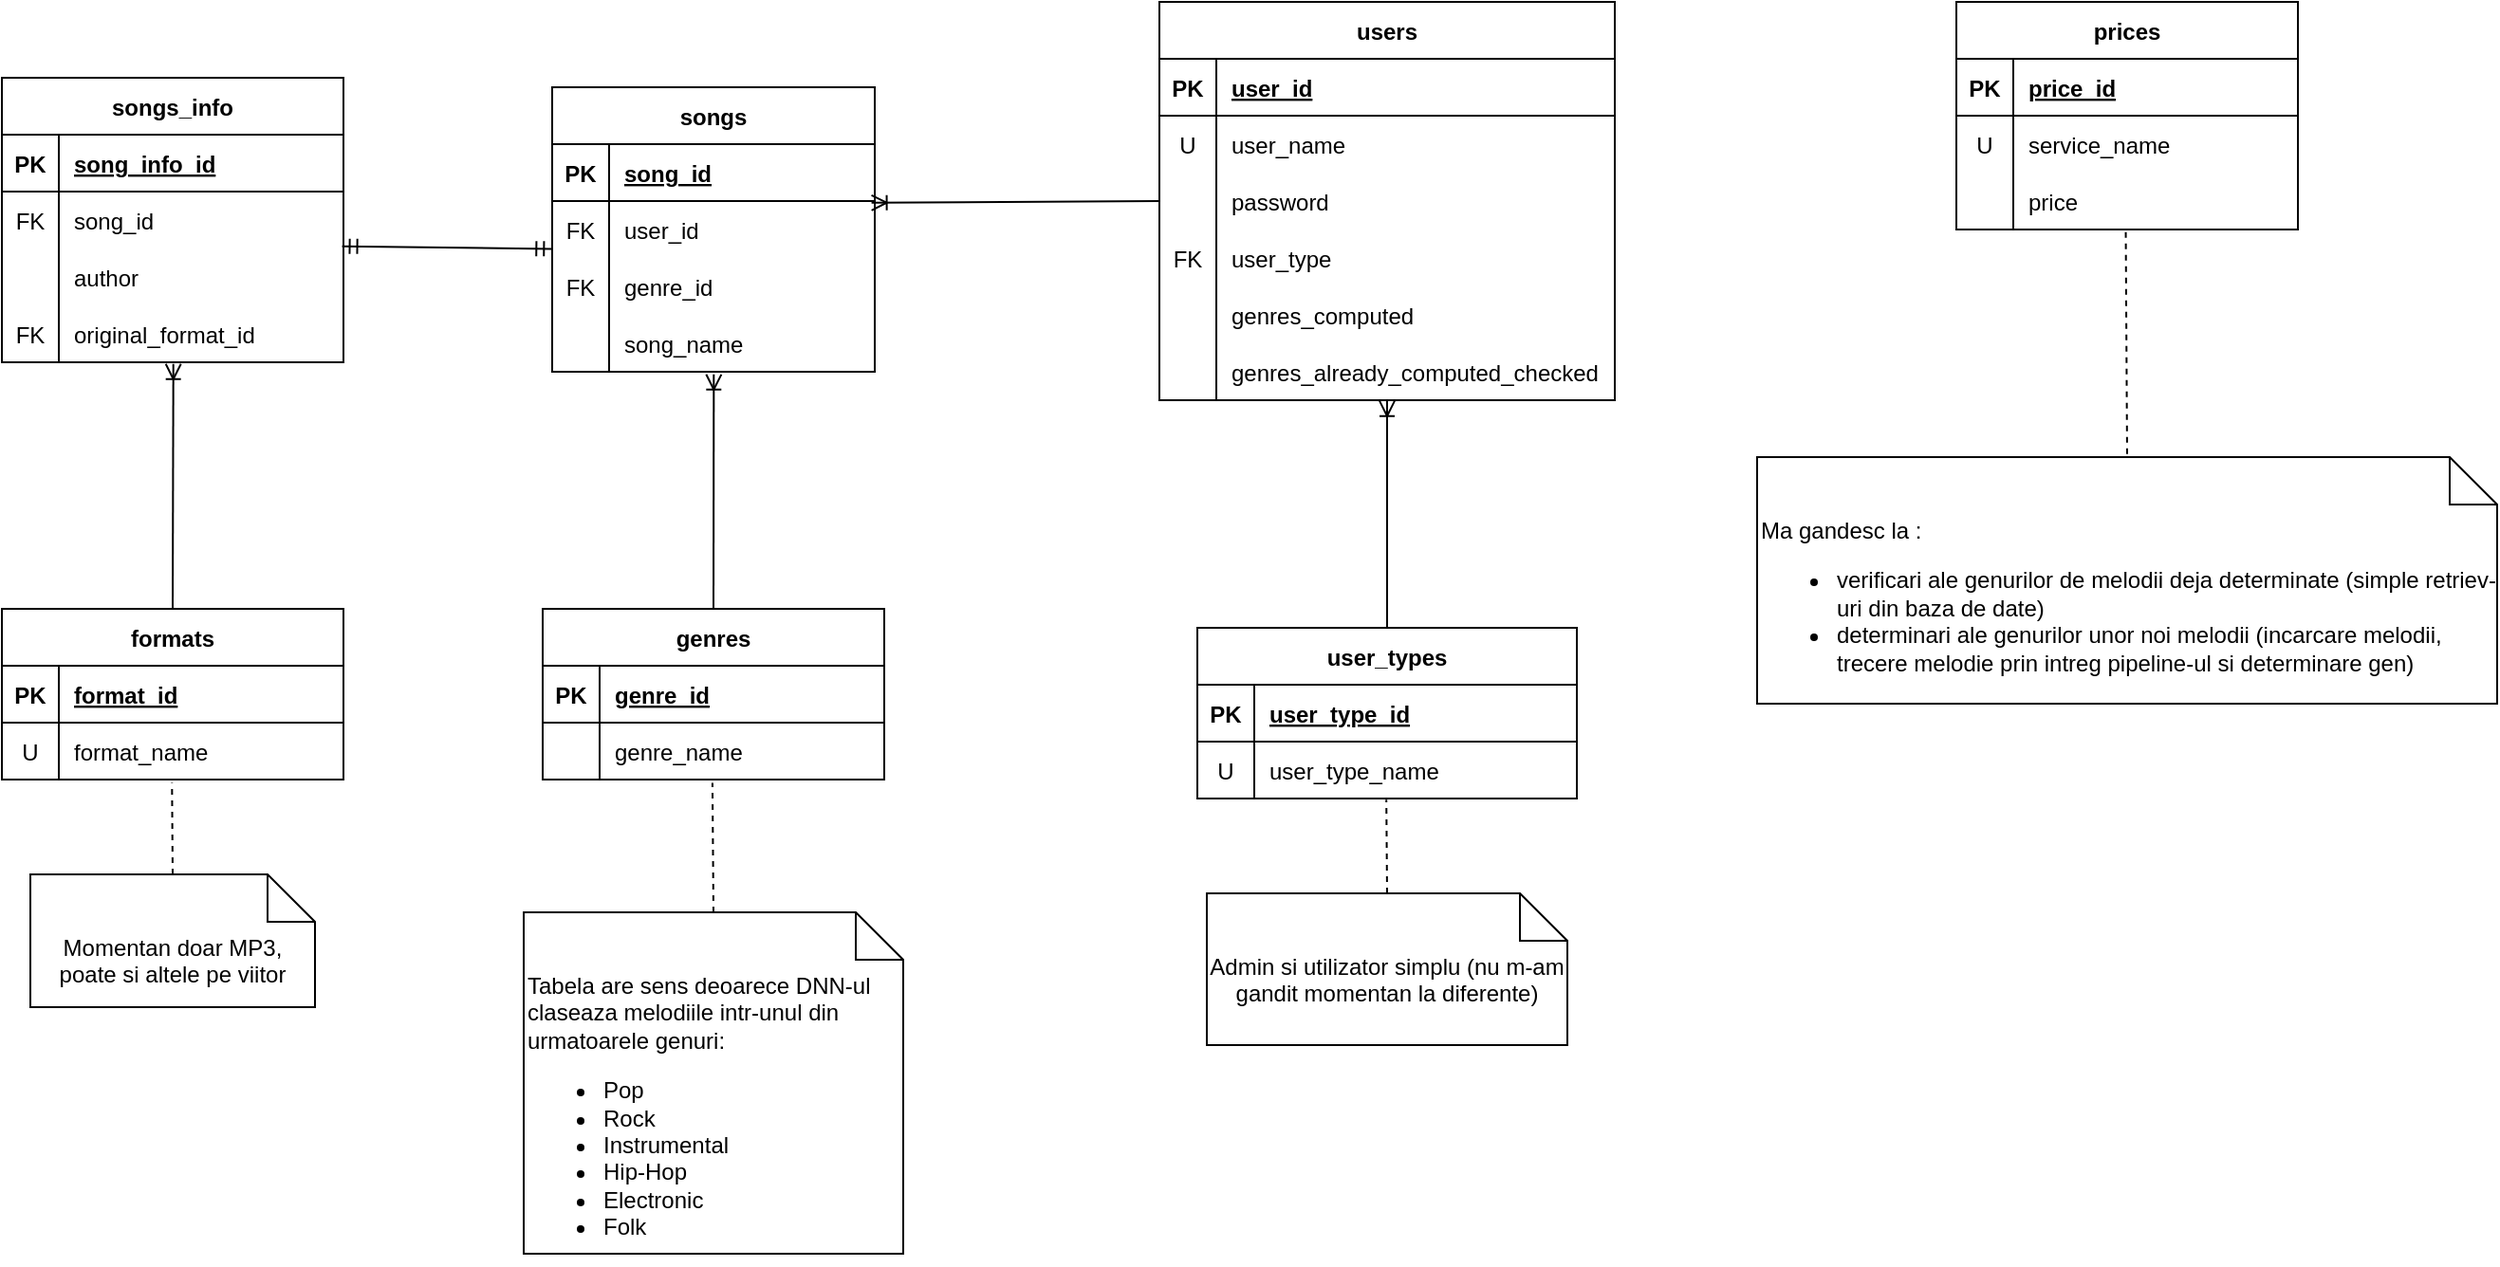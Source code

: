<mxfile version="20.3.0" type="device"><diagram id="JMRJf9_zmXAl0gdmC9HU" name="Page-1"><mxGraphModel dx="1538" dy="679" grid="1" gridSize="10" guides="1" tooltips="1" connect="1" arrows="1" fold="1" page="0" pageScale="1" pageWidth="850" pageHeight="1100" math="0" shadow="0"><root><mxCell id="0"/><mxCell id="1" parent="0"/><mxCell id="nelAM0pj2nISIEbqVfaM-6" value="users" style="shape=table;startSize=30;container=1;collapsible=1;childLayout=tableLayout;fixedRows=1;rowLines=0;fontStyle=1;align=center;resizeLast=1;" parent="1" vertex="1"><mxGeometry x="360" y="230" width="240" height="210" as="geometry"/></mxCell><mxCell id="nelAM0pj2nISIEbqVfaM-7" value="" style="shape=tableRow;horizontal=0;startSize=0;swimlaneHead=0;swimlaneBody=0;fillColor=none;collapsible=0;dropTarget=0;points=[[0,0.5],[1,0.5]];portConstraint=eastwest;top=0;left=0;right=0;bottom=1;" parent="nelAM0pj2nISIEbqVfaM-6" vertex="1"><mxGeometry y="30" width="240" height="30" as="geometry"/></mxCell><mxCell id="nelAM0pj2nISIEbqVfaM-8" value="PK" style="shape=partialRectangle;connectable=0;fillColor=none;top=0;left=0;bottom=0;right=0;fontStyle=1;overflow=hidden;" parent="nelAM0pj2nISIEbqVfaM-7" vertex="1"><mxGeometry width="30" height="30" as="geometry"><mxRectangle width="30" height="30" as="alternateBounds"/></mxGeometry></mxCell><mxCell id="nelAM0pj2nISIEbqVfaM-9" value="user_id" style="shape=partialRectangle;connectable=0;fillColor=none;top=0;left=0;bottom=0;right=0;align=left;spacingLeft=6;fontStyle=5;overflow=hidden;" parent="nelAM0pj2nISIEbqVfaM-7" vertex="1"><mxGeometry x="30" width="210" height="30" as="geometry"><mxRectangle width="210" height="30" as="alternateBounds"/></mxGeometry></mxCell><mxCell id="nelAM0pj2nISIEbqVfaM-10" value="" style="shape=tableRow;horizontal=0;startSize=0;swimlaneHead=0;swimlaneBody=0;fillColor=none;collapsible=0;dropTarget=0;points=[[0,0.5],[1,0.5]];portConstraint=eastwest;top=0;left=0;right=0;bottom=0;" parent="nelAM0pj2nISIEbqVfaM-6" vertex="1"><mxGeometry y="60" width="240" height="30" as="geometry"/></mxCell><mxCell id="nelAM0pj2nISIEbqVfaM-11" value="U" style="shape=partialRectangle;connectable=0;fillColor=none;top=0;left=0;bottom=0;right=0;editable=1;overflow=hidden;" parent="nelAM0pj2nISIEbqVfaM-10" vertex="1"><mxGeometry width="30" height="30" as="geometry"><mxRectangle width="30" height="30" as="alternateBounds"/></mxGeometry></mxCell><mxCell id="nelAM0pj2nISIEbqVfaM-12" value="user_name" style="shape=partialRectangle;connectable=0;fillColor=none;top=0;left=0;bottom=0;right=0;align=left;spacingLeft=6;overflow=hidden;" parent="nelAM0pj2nISIEbqVfaM-10" vertex="1"><mxGeometry x="30" width="210" height="30" as="geometry"><mxRectangle width="210" height="30" as="alternateBounds"/></mxGeometry></mxCell><mxCell id="nelAM0pj2nISIEbqVfaM-13" value="" style="shape=tableRow;horizontal=0;startSize=0;swimlaneHead=0;swimlaneBody=0;fillColor=none;collapsible=0;dropTarget=0;points=[[0,0.5],[1,0.5]];portConstraint=eastwest;top=0;left=0;right=0;bottom=0;" parent="nelAM0pj2nISIEbqVfaM-6" vertex="1"><mxGeometry y="90" width="240" height="30" as="geometry"/></mxCell><mxCell id="nelAM0pj2nISIEbqVfaM-14" value="" style="shape=partialRectangle;connectable=0;fillColor=none;top=0;left=0;bottom=0;right=0;editable=1;overflow=hidden;" parent="nelAM0pj2nISIEbqVfaM-13" vertex="1"><mxGeometry width="30" height="30" as="geometry"><mxRectangle width="30" height="30" as="alternateBounds"/></mxGeometry></mxCell><mxCell id="nelAM0pj2nISIEbqVfaM-15" value="password" style="shape=partialRectangle;connectable=0;fillColor=none;top=0;left=0;bottom=0;right=0;align=left;spacingLeft=6;overflow=hidden;" parent="nelAM0pj2nISIEbqVfaM-13" vertex="1"><mxGeometry x="30" width="210" height="30" as="geometry"><mxRectangle width="210" height="30" as="alternateBounds"/></mxGeometry></mxCell><mxCell id="nelAM0pj2nISIEbqVfaM-16" value="" style="shape=tableRow;horizontal=0;startSize=0;swimlaneHead=0;swimlaneBody=0;fillColor=none;collapsible=0;dropTarget=0;points=[[0,0.5],[1,0.5]];portConstraint=eastwest;top=0;left=0;right=0;bottom=0;" parent="nelAM0pj2nISIEbqVfaM-6" vertex="1"><mxGeometry y="120" width="240" height="30" as="geometry"/></mxCell><mxCell id="nelAM0pj2nISIEbqVfaM-17" value="FK" style="shape=partialRectangle;connectable=0;fillColor=none;top=0;left=0;bottom=0;right=0;editable=1;overflow=hidden;" parent="nelAM0pj2nISIEbqVfaM-16" vertex="1"><mxGeometry width="30" height="30" as="geometry"><mxRectangle width="30" height="30" as="alternateBounds"/></mxGeometry></mxCell><mxCell id="nelAM0pj2nISIEbqVfaM-18" value="user_type" style="shape=partialRectangle;connectable=0;fillColor=none;top=0;left=0;bottom=0;right=0;align=left;spacingLeft=6;overflow=hidden;" parent="nelAM0pj2nISIEbqVfaM-16" vertex="1"><mxGeometry x="30" width="210" height="30" as="geometry"><mxRectangle width="210" height="30" as="alternateBounds"/></mxGeometry></mxCell><mxCell id="nelAM0pj2nISIEbqVfaM-51" value="" style="shape=tableRow;horizontal=0;startSize=0;swimlaneHead=0;swimlaneBody=0;fillColor=none;collapsible=0;dropTarget=0;points=[[0,0.5],[1,0.5]];portConstraint=eastwest;top=0;left=0;right=0;bottom=0;" parent="nelAM0pj2nISIEbqVfaM-6" vertex="1"><mxGeometry y="150" width="240" height="30" as="geometry"/></mxCell><mxCell id="nelAM0pj2nISIEbqVfaM-52" value="" style="shape=partialRectangle;connectable=0;fillColor=none;top=0;left=0;bottom=0;right=0;fontStyle=0;overflow=hidden;" parent="nelAM0pj2nISIEbqVfaM-51" vertex="1"><mxGeometry width="30" height="30" as="geometry"><mxRectangle width="30" height="30" as="alternateBounds"/></mxGeometry></mxCell><mxCell id="nelAM0pj2nISIEbqVfaM-53" value="genres_computed" style="shape=partialRectangle;connectable=0;fillColor=none;top=0;left=0;bottom=0;right=0;align=left;spacingLeft=6;fontStyle=0;overflow=hidden;" parent="nelAM0pj2nISIEbqVfaM-51" vertex="1"><mxGeometry x="30" width="210" height="30" as="geometry"><mxRectangle width="210" height="30" as="alternateBounds"/></mxGeometry></mxCell><mxCell id="nelAM0pj2nISIEbqVfaM-56" value="" style="shape=tableRow;horizontal=0;startSize=0;swimlaneHead=0;swimlaneBody=0;fillColor=none;collapsible=0;dropTarget=0;points=[[0,0.5],[1,0.5]];portConstraint=eastwest;top=0;left=0;right=0;bottom=0;" parent="nelAM0pj2nISIEbqVfaM-6" vertex="1"><mxGeometry y="180" width="240" height="30" as="geometry"/></mxCell><mxCell id="nelAM0pj2nISIEbqVfaM-57" value="" style="shape=partialRectangle;connectable=0;fillColor=none;top=0;left=0;bottom=0;right=0;fontStyle=0;overflow=hidden;" parent="nelAM0pj2nISIEbqVfaM-56" vertex="1"><mxGeometry width="30" height="30" as="geometry"><mxRectangle width="30" height="30" as="alternateBounds"/></mxGeometry></mxCell><mxCell id="nelAM0pj2nISIEbqVfaM-58" value="genres_already_computed_checked" style="shape=partialRectangle;connectable=0;fillColor=none;top=0;left=0;bottom=0;right=0;align=left;spacingLeft=6;fontStyle=0;overflow=hidden;" parent="nelAM0pj2nISIEbqVfaM-56" vertex="1"><mxGeometry x="30" width="210" height="30" as="geometry"><mxRectangle width="210" height="30" as="alternateBounds"/></mxGeometry></mxCell><mxCell id="nelAM0pj2nISIEbqVfaM-19" value="user_types" style="shape=table;startSize=30;container=1;collapsible=1;childLayout=tableLayout;fixedRows=1;rowLines=0;fontStyle=1;align=center;resizeLast=1;" parent="1" vertex="1"><mxGeometry x="380" y="560" width="200" height="90" as="geometry"/></mxCell><mxCell id="nelAM0pj2nISIEbqVfaM-20" value="" style="shape=tableRow;horizontal=0;startSize=0;swimlaneHead=0;swimlaneBody=0;fillColor=none;collapsible=0;dropTarget=0;points=[[0,0.5],[1,0.5]];portConstraint=eastwest;top=0;left=0;right=0;bottom=1;" parent="nelAM0pj2nISIEbqVfaM-19" vertex="1"><mxGeometry y="30" width="200" height="30" as="geometry"/></mxCell><mxCell id="nelAM0pj2nISIEbqVfaM-21" value="PK" style="shape=partialRectangle;connectable=0;fillColor=none;top=0;left=0;bottom=0;right=0;fontStyle=1;overflow=hidden;" parent="nelAM0pj2nISIEbqVfaM-20" vertex="1"><mxGeometry width="30" height="30" as="geometry"><mxRectangle width="30" height="30" as="alternateBounds"/></mxGeometry></mxCell><mxCell id="nelAM0pj2nISIEbqVfaM-22" value="user_type_id" style="shape=partialRectangle;connectable=0;fillColor=none;top=0;left=0;bottom=0;right=0;align=left;spacingLeft=6;fontStyle=5;overflow=hidden;" parent="nelAM0pj2nISIEbqVfaM-20" vertex="1"><mxGeometry x="30" width="170" height="30" as="geometry"><mxRectangle width="170" height="30" as="alternateBounds"/></mxGeometry></mxCell><mxCell id="nelAM0pj2nISIEbqVfaM-23" value="" style="shape=tableRow;horizontal=0;startSize=0;swimlaneHead=0;swimlaneBody=0;fillColor=none;collapsible=0;dropTarget=0;points=[[0,0.5],[1,0.5]];portConstraint=eastwest;top=0;left=0;right=0;bottom=0;" parent="nelAM0pj2nISIEbqVfaM-19" vertex="1"><mxGeometry y="60" width="200" height="30" as="geometry"/></mxCell><mxCell id="nelAM0pj2nISIEbqVfaM-24" value="U" style="shape=partialRectangle;connectable=0;fillColor=none;top=0;left=0;bottom=0;right=0;editable=1;overflow=hidden;" parent="nelAM0pj2nISIEbqVfaM-23" vertex="1"><mxGeometry width="30" height="30" as="geometry"><mxRectangle width="30" height="30" as="alternateBounds"/></mxGeometry></mxCell><mxCell id="nelAM0pj2nISIEbqVfaM-25" value="user_type_name" style="shape=partialRectangle;connectable=0;fillColor=none;top=0;left=0;bottom=0;right=0;align=left;spacingLeft=6;overflow=hidden;" parent="nelAM0pj2nISIEbqVfaM-23" vertex="1"><mxGeometry x="30" width="170" height="30" as="geometry"><mxRectangle width="170" height="30" as="alternateBounds"/></mxGeometry></mxCell><mxCell id="nelAM0pj2nISIEbqVfaM-35" value="songs" style="shape=table;startSize=30;container=1;collapsible=1;childLayout=tableLayout;fixedRows=1;rowLines=0;fontStyle=1;align=center;resizeLast=1;" parent="1" vertex="1"><mxGeometry x="40" y="275" width="170" height="150" as="geometry"/></mxCell><mxCell id="nelAM0pj2nISIEbqVfaM-36" value="" style="shape=tableRow;horizontal=0;startSize=0;swimlaneHead=0;swimlaneBody=0;fillColor=none;collapsible=0;dropTarget=0;points=[[0,0.5],[1,0.5]];portConstraint=eastwest;top=0;left=0;right=0;bottom=1;" parent="nelAM0pj2nISIEbqVfaM-35" vertex="1"><mxGeometry y="30" width="170" height="30" as="geometry"/></mxCell><mxCell id="nelAM0pj2nISIEbqVfaM-37" value="PK" style="shape=partialRectangle;connectable=0;fillColor=none;top=0;left=0;bottom=0;right=0;fontStyle=1;overflow=hidden;" parent="nelAM0pj2nISIEbqVfaM-36" vertex="1"><mxGeometry width="30.0" height="30" as="geometry"><mxRectangle width="30.0" height="30" as="alternateBounds"/></mxGeometry></mxCell><mxCell id="nelAM0pj2nISIEbqVfaM-38" value="song_id" style="shape=partialRectangle;connectable=0;fillColor=none;top=0;left=0;bottom=0;right=0;align=left;spacingLeft=6;fontStyle=5;overflow=hidden;" parent="nelAM0pj2nISIEbqVfaM-36" vertex="1"><mxGeometry x="30.0" width="140.0" height="30" as="geometry"><mxRectangle width="140.0" height="30" as="alternateBounds"/></mxGeometry></mxCell><mxCell id="nelAM0pj2nISIEbqVfaM-45" value="" style="shape=tableRow;horizontal=0;startSize=0;swimlaneHead=0;swimlaneBody=0;fillColor=none;collapsible=0;dropTarget=0;points=[[0,0.5],[1,0.5]];portConstraint=eastwest;top=0;left=0;right=0;bottom=0;" parent="nelAM0pj2nISIEbqVfaM-35" vertex="1"><mxGeometry y="60" width="170" height="30" as="geometry"/></mxCell><mxCell id="nelAM0pj2nISIEbqVfaM-46" value="FK" style="shape=partialRectangle;connectable=0;fillColor=none;top=0;left=0;bottom=0;right=0;editable=1;overflow=hidden;" parent="nelAM0pj2nISIEbqVfaM-45" vertex="1"><mxGeometry width="30.0" height="30" as="geometry"><mxRectangle width="30.0" height="30" as="alternateBounds"/></mxGeometry></mxCell><mxCell id="nelAM0pj2nISIEbqVfaM-47" value="user_id" style="shape=partialRectangle;connectable=0;fillColor=none;top=0;left=0;bottom=0;right=0;align=left;spacingLeft=6;overflow=hidden;" parent="nelAM0pj2nISIEbqVfaM-45" vertex="1"><mxGeometry x="30.0" width="140.0" height="30" as="geometry"><mxRectangle width="140.0" height="30" as="alternateBounds"/></mxGeometry></mxCell><mxCell id="nelAM0pj2nISIEbqVfaM-42" value="" style="shape=tableRow;horizontal=0;startSize=0;swimlaneHead=0;swimlaneBody=0;fillColor=none;collapsible=0;dropTarget=0;points=[[0,0.5],[1,0.5]];portConstraint=eastwest;top=0;left=0;right=0;bottom=0;" parent="nelAM0pj2nISIEbqVfaM-35" vertex="1"><mxGeometry y="90" width="170" height="30" as="geometry"/></mxCell><mxCell id="nelAM0pj2nISIEbqVfaM-43" value="FK" style="shape=partialRectangle;connectable=0;fillColor=none;top=0;left=0;bottom=0;right=0;editable=1;overflow=hidden;" parent="nelAM0pj2nISIEbqVfaM-42" vertex="1"><mxGeometry width="30.0" height="30" as="geometry"><mxRectangle width="30.0" height="30" as="alternateBounds"/></mxGeometry></mxCell><mxCell id="nelAM0pj2nISIEbqVfaM-44" value="genre_id" style="shape=partialRectangle;connectable=0;fillColor=none;top=0;left=0;bottom=0;right=0;align=left;spacingLeft=6;overflow=hidden;" parent="nelAM0pj2nISIEbqVfaM-42" vertex="1"><mxGeometry x="30.0" width="140.0" height="30" as="geometry"><mxRectangle width="140.0" height="30" as="alternateBounds"/></mxGeometry></mxCell><mxCell id="RKhGd6RYZATjpwCKj3M9-16" value="" style="shape=tableRow;horizontal=0;startSize=0;swimlaneHead=0;swimlaneBody=0;fillColor=none;collapsible=0;dropTarget=0;points=[[0,0.5],[1,0.5]];portConstraint=eastwest;top=0;left=0;right=0;bottom=0;" vertex="1" parent="nelAM0pj2nISIEbqVfaM-35"><mxGeometry y="120" width="170" height="30" as="geometry"/></mxCell><mxCell id="RKhGd6RYZATjpwCKj3M9-17" value="   " style="shape=partialRectangle;connectable=0;fillColor=none;top=0;left=0;bottom=0;right=0;fontStyle=0;overflow=hidden;" vertex="1" parent="RKhGd6RYZATjpwCKj3M9-16"><mxGeometry width="30.0" height="30" as="geometry"><mxRectangle width="30.0" height="30" as="alternateBounds"/></mxGeometry></mxCell><mxCell id="RKhGd6RYZATjpwCKj3M9-18" value="song_name" style="shape=partialRectangle;connectable=0;fillColor=none;top=0;left=0;bottom=0;right=0;align=left;spacingLeft=6;fontStyle=0;overflow=hidden;" vertex="1" parent="RKhGd6RYZATjpwCKj3M9-16"><mxGeometry x="30.0" width="140.0" height="30" as="geometry"><mxRectangle width="140.0" height="30" as="alternateBounds"/></mxGeometry></mxCell><mxCell id="nelAM0pj2nISIEbqVfaM-59" value="genres" style="shape=table;startSize=30;container=1;collapsible=1;childLayout=tableLayout;fixedRows=1;rowLines=0;fontStyle=1;align=center;resizeLast=1;" parent="1" vertex="1"><mxGeometry x="35" y="550" width="180" height="90" as="geometry"/></mxCell><mxCell id="nelAM0pj2nISIEbqVfaM-60" value="" style="shape=tableRow;horizontal=0;startSize=0;swimlaneHead=0;swimlaneBody=0;fillColor=none;collapsible=0;dropTarget=0;points=[[0,0.5],[1,0.5]];portConstraint=eastwest;top=0;left=0;right=0;bottom=1;" parent="nelAM0pj2nISIEbqVfaM-59" vertex="1"><mxGeometry y="30" width="180" height="30" as="geometry"/></mxCell><mxCell id="nelAM0pj2nISIEbqVfaM-61" value="PK" style="shape=partialRectangle;connectable=0;fillColor=none;top=0;left=0;bottom=0;right=0;fontStyle=1;overflow=hidden;" parent="nelAM0pj2nISIEbqVfaM-60" vertex="1"><mxGeometry width="30" height="30" as="geometry"><mxRectangle width="30" height="30" as="alternateBounds"/></mxGeometry></mxCell><mxCell id="nelAM0pj2nISIEbqVfaM-62" value="genre_id" style="shape=partialRectangle;connectable=0;fillColor=none;top=0;left=0;bottom=0;right=0;align=left;spacingLeft=6;fontStyle=5;overflow=hidden;" parent="nelAM0pj2nISIEbqVfaM-60" vertex="1"><mxGeometry x="30" width="150" height="30" as="geometry"><mxRectangle width="150" height="30" as="alternateBounds"/></mxGeometry></mxCell><mxCell id="nelAM0pj2nISIEbqVfaM-63" value="" style="shape=tableRow;horizontal=0;startSize=0;swimlaneHead=0;swimlaneBody=0;fillColor=none;collapsible=0;dropTarget=0;points=[[0,0.5],[1,0.5]];portConstraint=eastwest;top=0;left=0;right=0;bottom=0;" parent="nelAM0pj2nISIEbqVfaM-59" vertex="1"><mxGeometry y="60" width="180" height="30" as="geometry"/></mxCell><mxCell id="nelAM0pj2nISIEbqVfaM-64" value="" style="shape=partialRectangle;connectable=0;fillColor=none;top=0;left=0;bottom=0;right=0;editable=1;overflow=hidden;" parent="nelAM0pj2nISIEbqVfaM-63" vertex="1"><mxGeometry width="30" height="30" as="geometry"><mxRectangle width="30" height="30" as="alternateBounds"/></mxGeometry></mxCell><mxCell id="nelAM0pj2nISIEbqVfaM-65" value="genre_name" style="shape=partialRectangle;connectable=0;fillColor=none;top=0;left=0;bottom=0;right=0;align=left;spacingLeft=6;overflow=hidden;" parent="nelAM0pj2nISIEbqVfaM-63" vertex="1"><mxGeometry x="30" width="150" height="30" as="geometry"><mxRectangle width="150" height="30" as="alternateBounds"/></mxGeometry></mxCell><mxCell id="nelAM0pj2nISIEbqVfaM-72" value="" style="fontSize=12;html=1;endArrow=ERoneToMany;rounded=0;exitX=0.5;exitY=0;exitDx=0;exitDy=0;entryX=0.501;entryY=1.047;entryDx=0;entryDy=0;entryPerimeter=0;" parent="1" source="nelAM0pj2nISIEbqVfaM-59" target="RKhGd6RYZATjpwCKj3M9-16" edge="1"><mxGeometry width="100" height="100" relative="1" as="geometry"><mxPoint x="380" y="540" as="sourcePoint"/><mxPoint x="-10" y="470" as="targetPoint"/></mxGeometry></mxCell><mxCell id="nelAM0pj2nISIEbqVfaM-73" value="" style="fontSize=12;html=1;endArrow=ERoneToMany;rounded=0;entryX=0.99;entryY=0.03;entryDx=0;entryDy=0;exitX=0;exitY=0.5;exitDx=0;exitDy=0;entryPerimeter=0;" parent="1" source="nelAM0pj2nISIEbqVfaM-13" target="nelAM0pj2nISIEbqVfaM-45" edge="1"><mxGeometry width="100" height="100" relative="1" as="geometry"><mxPoint x="380" y="540" as="sourcePoint"/><mxPoint x="200" y="365.0" as="targetPoint"/></mxGeometry></mxCell><mxCell id="nelAM0pj2nISIEbqVfaM-74" value="" style="fontSize=12;html=1;endArrow=ERoneToMany;rounded=0;entryX=0.5;entryY=1.011;entryDx=0;entryDy=0;exitX=0.5;exitY=0;exitDx=0;exitDy=0;entryPerimeter=0;" parent="1" source="nelAM0pj2nISIEbqVfaM-19" target="nelAM0pj2nISIEbqVfaM-56" edge="1"><mxGeometry width="100" height="100" relative="1" as="geometry"><mxPoint x="370" y="345" as="sourcePoint"/><mxPoint x="210" y="345" as="targetPoint"/></mxGeometry></mxCell><mxCell id="RKhGd6RYZATjpwCKj3M9-5" value="songs_info" style="shape=table;startSize=30;container=1;collapsible=1;childLayout=tableLayout;fixedRows=1;rowLines=0;fontStyle=1;align=center;resizeLast=1;" vertex="1" parent="1"><mxGeometry x="-250" y="270" width="180" height="150" as="geometry"/></mxCell><mxCell id="RKhGd6RYZATjpwCKj3M9-6" value="" style="shape=tableRow;horizontal=0;startSize=0;swimlaneHead=0;swimlaneBody=0;fillColor=none;collapsible=0;dropTarget=0;points=[[0,0.5],[1,0.5]];portConstraint=eastwest;top=0;left=0;right=0;bottom=1;" vertex="1" parent="RKhGd6RYZATjpwCKj3M9-5"><mxGeometry y="30" width="180" height="30" as="geometry"/></mxCell><mxCell id="RKhGd6RYZATjpwCKj3M9-7" value="PK" style="shape=partialRectangle;connectable=0;fillColor=none;top=0;left=0;bottom=0;right=0;fontStyle=1;overflow=hidden;" vertex="1" parent="RKhGd6RYZATjpwCKj3M9-6"><mxGeometry width="30" height="30" as="geometry"><mxRectangle width="30" height="30" as="alternateBounds"/></mxGeometry></mxCell><mxCell id="RKhGd6RYZATjpwCKj3M9-8" value="song_info_id" style="shape=partialRectangle;connectable=0;fillColor=none;top=0;left=0;bottom=0;right=0;align=left;spacingLeft=6;fontStyle=5;overflow=hidden;" vertex="1" parent="RKhGd6RYZATjpwCKj3M9-6"><mxGeometry x="30" width="150" height="30" as="geometry"><mxRectangle width="150" height="30" as="alternateBounds"/></mxGeometry></mxCell><mxCell id="RKhGd6RYZATjpwCKj3M9-9" value="" style="shape=tableRow;horizontal=0;startSize=0;swimlaneHead=0;swimlaneBody=0;fillColor=none;collapsible=0;dropTarget=0;points=[[0,0.5],[1,0.5]];portConstraint=eastwest;top=0;left=0;right=0;bottom=0;" vertex="1" parent="RKhGd6RYZATjpwCKj3M9-5"><mxGeometry y="60" width="180" height="30" as="geometry"/></mxCell><mxCell id="RKhGd6RYZATjpwCKj3M9-10" value="FK" style="shape=partialRectangle;connectable=0;fillColor=none;top=0;left=0;bottom=0;right=0;editable=1;overflow=hidden;" vertex="1" parent="RKhGd6RYZATjpwCKj3M9-9"><mxGeometry width="30" height="30" as="geometry"><mxRectangle width="30" height="30" as="alternateBounds"/></mxGeometry></mxCell><mxCell id="RKhGd6RYZATjpwCKj3M9-11" value="song_id" style="shape=partialRectangle;connectable=0;fillColor=none;top=0;left=0;bottom=0;right=0;align=left;spacingLeft=6;overflow=hidden;" vertex="1" parent="RKhGd6RYZATjpwCKj3M9-9"><mxGeometry x="30" width="150" height="30" as="geometry"><mxRectangle width="150" height="30" as="alternateBounds"/></mxGeometry></mxCell><mxCell id="RKhGd6RYZATjpwCKj3M9-2" value="" style="shape=tableRow;horizontal=0;startSize=0;swimlaneHead=0;swimlaneBody=0;fillColor=none;collapsible=0;dropTarget=0;points=[[0,0.5],[1,0.5]];portConstraint=eastwest;top=0;left=0;right=0;bottom=0;" vertex="1" parent="RKhGd6RYZATjpwCKj3M9-5"><mxGeometry y="90" width="180" height="30" as="geometry"/></mxCell><mxCell id="RKhGd6RYZATjpwCKj3M9-3" value="" style="shape=partialRectangle;connectable=0;fillColor=none;top=0;left=0;bottom=0;right=0;fontStyle=0;overflow=hidden;" vertex="1" parent="RKhGd6RYZATjpwCKj3M9-2"><mxGeometry width="30" height="30" as="geometry"><mxRectangle width="30" height="30" as="alternateBounds"/></mxGeometry></mxCell><mxCell id="RKhGd6RYZATjpwCKj3M9-4" value="author" style="shape=partialRectangle;connectable=0;fillColor=none;top=0;left=0;bottom=0;right=0;align=left;spacingLeft=6;fontStyle=0;overflow=hidden;" vertex="1" parent="RKhGd6RYZATjpwCKj3M9-2"><mxGeometry x="30" width="150" height="30" as="geometry"><mxRectangle width="150" height="30" as="alternateBounds"/></mxGeometry></mxCell><mxCell id="RKhGd6RYZATjpwCKj3M9-20" value="" style="shape=tableRow;horizontal=0;startSize=0;swimlaneHead=0;swimlaneBody=0;fillColor=none;collapsible=0;dropTarget=0;points=[[0,0.5],[1,0.5]];portConstraint=eastwest;top=0;left=0;right=0;bottom=0;" vertex="1" parent="RKhGd6RYZATjpwCKj3M9-5"><mxGeometry y="120" width="180" height="30" as="geometry"/></mxCell><mxCell id="RKhGd6RYZATjpwCKj3M9-21" value="FK" style="shape=partialRectangle;connectable=0;fillColor=none;top=0;left=0;bottom=0;right=0;fontStyle=0;overflow=hidden;" vertex="1" parent="RKhGd6RYZATjpwCKj3M9-20"><mxGeometry width="30" height="30" as="geometry"><mxRectangle width="30" height="30" as="alternateBounds"/></mxGeometry></mxCell><mxCell id="RKhGd6RYZATjpwCKj3M9-22" value="original_format_id" style="shape=partialRectangle;connectable=0;fillColor=none;top=0;left=0;bottom=0;right=0;align=left;spacingLeft=6;fontStyle=0;overflow=hidden;" vertex="1" parent="RKhGd6RYZATjpwCKj3M9-20"><mxGeometry x="30" width="150" height="30" as="geometry"><mxRectangle width="150" height="30" as="alternateBounds"/></mxGeometry></mxCell><mxCell id="RKhGd6RYZATjpwCKj3M9-24" value="" style="fontSize=12;html=1;endArrow=ERmandOne;startArrow=ERmandOne;rounded=0;entryX=-0.002;entryY=0.84;entryDx=0;entryDy=0;entryPerimeter=0;exitX=0.996;exitY=-0.039;exitDx=0;exitDy=0;exitPerimeter=0;" edge="1" parent="1" source="RKhGd6RYZATjpwCKj3M9-2" target="nelAM0pj2nISIEbqVfaM-45"><mxGeometry width="100" height="100" relative="1" as="geometry"><mxPoint x="-30" y="320" as="sourcePoint"/><mxPoint x="120" y="370" as="targetPoint"/></mxGeometry></mxCell><mxCell id="RKhGd6RYZATjpwCKj3M9-25" value="formats" style="shape=table;startSize=30;container=1;collapsible=1;childLayout=tableLayout;fixedRows=1;rowLines=0;fontStyle=1;align=center;resizeLast=1;" vertex="1" parent="1"><mxGeometry x="-250" y="550" width="180" height="90" as="geometry"/></mxCell><mxCell id="RKhGd6RYZATjpwCKj3M9-26" value="" style="shape=tableRow;horizontal=0;startSize=0;swimlaneHead=0;swimlaneBody=0;fillColor=none;collapsible=0;dropTarget=0;points=[[0,0.5],[1,0.5]];portConstraint=eastwest;top=0;left=0;right=0;bottom=1;" vertex="1" parent="RKhGd6RYZATjpwCKj3M9-25"><mxGeometry y="30" width="180" height="30" as="geometry"/></mxCell><mxCell id="RKhGd6RYZATjpwCKj3M9-27" value="PK" style="shape=partialRectangle;connectable=0;fillColor=none;top=0;left=0;bottom=0;right=0;fontStyle=1;overflow=hidden;" vertex="1" parent="RKhGd6RYZATjpwCKj3M9-26"><mxGeometry width="30" height="30" as="geometry"><mxRectangle width="30" height="30" as="alternateBounds"/></mxGeometry></mxCell><mxCell id="RKhGd6RYZATjpwCKj3M9-28" value="format_id" style="shape=partialRectangle;connectable=0;fillColor=none;top=0;left=0;bottom=0;right=0;align=left;spacingLeft=6;fontStyle=5;overflow=hidden;" vertex="1" parent="RKhGd6RYZATjpwCKj3M9-26"><mxGeometry x="30" width="150" height="30" as="geometry"><mxRectangle width="150" height="30" as="alternateBounds"/></mxGeometry></mxCell><mxCell id="RKhGd6RYZATjpwCKj3M9-29" value="" style="shape=tableRow;horizontal=0;startSize=0;swimlaneHead=0;swimlaneBody=0;fillColor=none;collapsible=0;dropTarget=0;points=[[0,0.5],[1,0.5]];portConstraint=eastwest;top=0;left=0;right=0;bottom=0;" vertex="1" parent="RKhGd6RYZATjpwCKj3M9-25"><mxGeometry y="60" width="180" height="30" as="geometry"/></mxCell><mxCell id="RKhGd6RYZATjpwCKj3M9-30" value="U" style="shape=partialRectangle;connectable=0;fillColor=none;top=0;left=0;bottom=0;right=0;editable=1;overflow=hidden;" vertex="1" parent="RKhGd6RYZATjpwCKj3M9-29"><mxGeometry width="30" height="30" as="geometry"><mxRectangle width="30" height="30" as="alternateBounds"/></mxGeometry></mxCell><mxCell id="RKhGd6RYZATjpwCKj3M9-31" value="format_name" style="shape=partialRectangle;connectable=0;fillColor=none;top=0;left=0;bottom=0;right=0;align=left;spacingLeft=6;overflow=hidden;" vertex="1" parent="RKhGd6RYZATjpwCKj3M9-29"><mxGeometry x="30" width="150" height="30" as="geometry"><mxRectangle width="150" height="30" as="alternateBounds"/></mxGeometry></mxCell><mxCell id="RKhGd6RYZATjpwCKj3M9-39" value="" style="fontSize=12;html=1;endArrow=ERoneToMany;rounded=0;exitX=0.5;exitY=0;exitDx=0;exitDy=0;entryX=0.502;entryY=1.03;entryDx=0;entryDy=0;entryPerimeter=0;" edge="1" parent="1" source="RKhGd6RYZATjpwCKj3M9-25" target="RKhGd6RYZATjpwCKj3M9-20"><mxGeometry width="100" height="100" relative="1" as="geometry"><mxPoint x="135" y="560" as="sourcePoint"/><mxPoint x="135.17" y="436.41" as="targetPoint"/></mxGeometry></mxCell><mxCell id="RKhGd6RYZATjpwCKj3M9-40" value="prices" style="shape=table;startSize=30;container=1;collapsible=1;childLayout=tableLayout;fixedRows=1;rowLines=0;fontStyle=1;align=center;resizeLast=1;" vertex="1" parent="1"><mxGeometry x="780" y="230" width="180" height="120" as="geometry"/></mxCell><mxCell id="RKhGd6RYZATjpwCKj3M9-41" value="" style="shape=tableRow;horizontal=0;startSize=0;swimlaneHead=0;swimlaneBody=0;fillColor=none;collapsible=0;dropTarget=0;points=[[0,0.5],[1,0.5]];portConstraint=eastwest;top=0;left=0;right=0;bottom=1;" vertex="1" parent="RKhGd6RYZATjpwCKj3M9-40"><mxGeometry y="30" width="180" height="30" as="geometry"/></mxCell><mxCell id="RKhGd6RYZATjpwCKj3M9-42" value="PK" style="shape=partialRectangle;connectable=0;fillColor=none;top=0;left=0;bottom=0;right=0;fontStyle=1;overflow=hidden;" vertex="1" parent="RKhGd6RYZATjpwCKj3M9-41"><mxGeometry width="30" height="30" as="geometry"><mxRectangle width="30" height="30" as="alternateBounds"/></mxGeometry></mxCell><mxCell id="RKhGd6RYZATjpwCKj3M9-43" value="price_id" style="shape=partialRectangle;connectable=0;fillColor=none;top=0;left=0;bottom=0;right=0;align=left;spacingLeft=6;fontStyle=5;overflow=hidden;" vertex="1" parent="RKhGd6RYZATjpwCKj3M9-41"><mxGeometry x="30" width="150" height="30" as="geometry"><mxRectangle width="150" height="30" as="alternateBounds"/></mxGeometry></mxCell><mxCell id="RKhGd6RYZATjpwCKj3M9-44" value="" style="shape=tableRow;horizontal=0;startSize=0;swimlaneHead=0;swimlaneBody=0;fillColor=none;collapsible=0;dropTarget=0;points=[[0,0.5],[1,0.5]];portConstraint=eastwest;top=0;left=0;right=0;bottom=0;" vertex="1" parent="RKhGd6RYZATjpwCKj3M9-40"><mxGeometry y="60" width="180" height="30" as="geometry"/></mxCell><mxCell id="RKhGd6RYZATjpwCKj3M9-45" value="U" style="shape=partialRectangle;connectable=0;fillColor=none;top=0;left=0;bottom=0;right=0;editable=1;overflow=hidden;" vertex="1" parent="RKhGd6RYZATjpwCKj3M9-44"><mxGeometry width="30" height="30" as="geometry"><mxRectangle width="30" height="30" as="alternateBounds"/></mxGeometry></mxCell><mxCell id="RKhGd6RYZATjpwCKj3M9-46" value="service_name" style="shape=partialRectangle;connectable=0;fillColor=none;top=0;left=0;bottom=0;right=0;align=left;spacingLeft=6;overflow=hidden;" vertex="1" parent="RKhGd6RYZATjpwCKj3M9-44"><mxGeometry x="30" width="150" height="30" as="geometry"><mxRectangle width="150" height="30" as="alternateBounds"/></mxGeometry></mxCell><mxCell id="RKhGd6RYZATjpwCKj3M9-58" value="" style="shape=tableRow;horizontal=0;startSize=0;swimlaneHead=0;swimlaneBody=0;fillColor=none;collapsible=0;dropTarget=0;points=[[0,0.5],[1,0.5]];portConstraint=eastwest;top=0;left=0;right=0;bottom=0;" vertex="1" parent="RKhGd6RYZATjpwCKj3M9-40"><mxGeometry y="90" width="180" height="30" as="geometry"/></mxCell><mxCell id="RKhGd6RYZATjpwCKj3M9-59" value="" style="shape=partialRectangle;connectable=0;fillColor=none;top=0;left=0;bottom=0;right=0;editable=1;overflow=hidden;" vertex="1" parent="RKhGd6RYZATjpwCKj3M9-58"><mxGeometry width="30" height="30" as="geometry"><mxRectangle width="30" height="30" as="alternateBounds"/></mxGeometry></mxCell><mxCell id="RKhGd6RYZATjpwCKj3M9-60" value="price" style="shape=partialRectangle;connectable=0;fillColor=none;top=0;left=0;bottom=0;right=0;align=left;spacingLeft=6;overflow=hidden;" vertex="1" parent="RKhGd6RYZATjpwCKj3M9-58"><mxGeometry x="30" width="150" height="30" as="geometry"><mxRectangle width="150" height="30" as="alternateBounds"/></mxGeometry></mxCell><mxCell id="RKhGd6RYZATjpwCKj3M9-61" value="Momentan doar MP3,&lt;br&gt;poate si altele pe viitor" style="shape=note2;boundedLbl=1;whiteSpace=wrap;html=1;size=25;verticalAlign=top;align=center;" vertex="1" parent="1"><mxGeometry x="-235" y="690" width="150" height="70" as="geometry"/></mxCell><mxCell id="RKhGd6RYZATjpwCKj3M9-63" value="Ma gandesc la :&lt;br&gt;&lt;ul&gt;&lt;li&gt;verificari ale genurilor de melodii deja determinate (simple retriev-uri din baza de date)&lt;/li&gt;&lt;li&gt;determinari ale genurilor unor noi melodii (incarcare melodii, trecere melodie prin intreg pipeline-ul si determinare gen)&lt;/li&gt;&lt;/ul&gt;" style="shape=note2;boundedLbl=1;whiteSpace=wrap;html=1;size=25;verticalAlign=top;align=left;" vertex="1" parent="1"><mxGeometry x="675" y="470" width="390" height="130" as="geometry"/></mxCell><mxCell id="RKhGd6RYZATjpwCKj3M9-64" value="Admin si utilizator simplu (nu m-am gandit momentan la diferente)" style="shape=note2;boundedLbl=1;whiteSpace=wrap;html=1;size=25;verticalAlign=top;align=center;" vertex="1" parent="1"><mxGeometry x="385" y="700" width="190" height="80" as="geometry"/></mxCell><mxCell id="RKhGd6RYZATjpwCKj3M9-65" value="Tabela are sens deoarece DNN-ul claseaza melodiile intr-unul din urmatoarele genuri:&lt;br&gt;&lt;ul&gt;&lt;li&gt;Pop&lt;/li&gt;&lt;li&gt;Rock&lt;br&gt;&lt;/li&gt;&lt;li&gt;Instrumental&lt;/li&gt;&lt;li&gt;Hip-Hop&lt;/li&gt;&lt;li&gt;Electronic&lt;/li&gt;&lt;li&gt;Folk&lt;/li&gt;&lt;/ul&gt;" style="shape=note2;boundedLbl=1;whiteSpace=wrap;html=1;size=25;verticalAlign=top;align=left;" vertex="1" parent="1"><mxGeometry x="25" y="710" width="200" height="180" as="geometry"/></mxCell><mxCell id="RKhGd6RYZATjpwCKj3M9-73" value="" style="endArrow=none;dashed=1;html=1;rounded=0;exitX=0.5;exitY=0;exitDx=0;exitDy=0;exitPerimeter=0;entryX=0.498;entryY=1.06;entryDx=0;entryDy=0;entryPerimeter=0;" edge="1" parent="1" source="RKhGd6RYZATjpwCKj3M9-61" target="RKhGd6RYZATjpwCKj3M9-29"><mxGeometry width="50" height="50" relative="1" as="geometry"><mxPoint x="-160" y="700" as="sourcePoint"/><mxPoint x="-110" y="650" as="targetPoint"/></mxGeometry></mxCell><mxCell id="RKhGd6RYZATjpwCKj3M9-81" value="" style="endArrow=none;dashed=1;html=1;rounded=0;exitX=0.5;exitY=0;exitDx=0;exitDy=0;exitPerimeter=0;entryX=0.497;entryY=1.06;entryDx=0;entryDy=0;entryPerimeter=0;" edge="1" parent="1" source="RKhGd6RYZATjpwCKj3M9-65" target="nelAM0pj2nISIEbqVfaM-63"><mxGeometry width="50" height="50" relative="1" as="geometry"><mxPoint x="-150" y="700" as="sourcePoint"/><mxPoint x="-150.36" y="651.8" as="targetPoint"/></mxGeometry></mxCell><mxCell id="RKhGd6RYZATjpwCKj3M9-82" value="" style="endArrow=none;dashed=1;html=1;rounded=0;exitX=0.5;exitY=0;exitDx=0;exitDy=0;exitPerimeter=0;entryX=0.498;entryY=1.02;entryDx=0;entryDy=0;entryPerimeter=0;" edge="1" parent="1" source="RKhGd6RYZATjpwCKj3M9-64" target="nelAM0pj2nISIEbqVfaM-23"><mxGeometry width="50" height="50" relative="1" as="geometry"><mxPoint x="490.54" y="728.2" as="sourcePoint"/><mxPoint x="490.0" y="660" as="targetPoint"/></mxGeometry></mxCell><mxCell id="RKhGd6RYZATjpwCKj3M9-83" value="" style="endArrow=none;dashed=1;html=1;rounded=0;exitX=0.496;exitY=1.047;exitDx=0;exitDy=0;exitPerimeter=0;entryX=0.5;entryY=0;entryDx=0;entryDy=0;entryPerimeter=0;" edge="1" parent="1" source="RKhGd6RYZATjpwCKj3M9-58" target="RKhGd6RYZATjpwCKj3M9-63"><mxGeometry width="50" height="50" relative="1" as="geometry"><mxPoint x="610" y="340" as="sourcePoint"/><mxPoint x="830" y="450" as="targetPoint"/></mxGeometry></mxCell></root></mxGraphModel></diagram></mxfile>